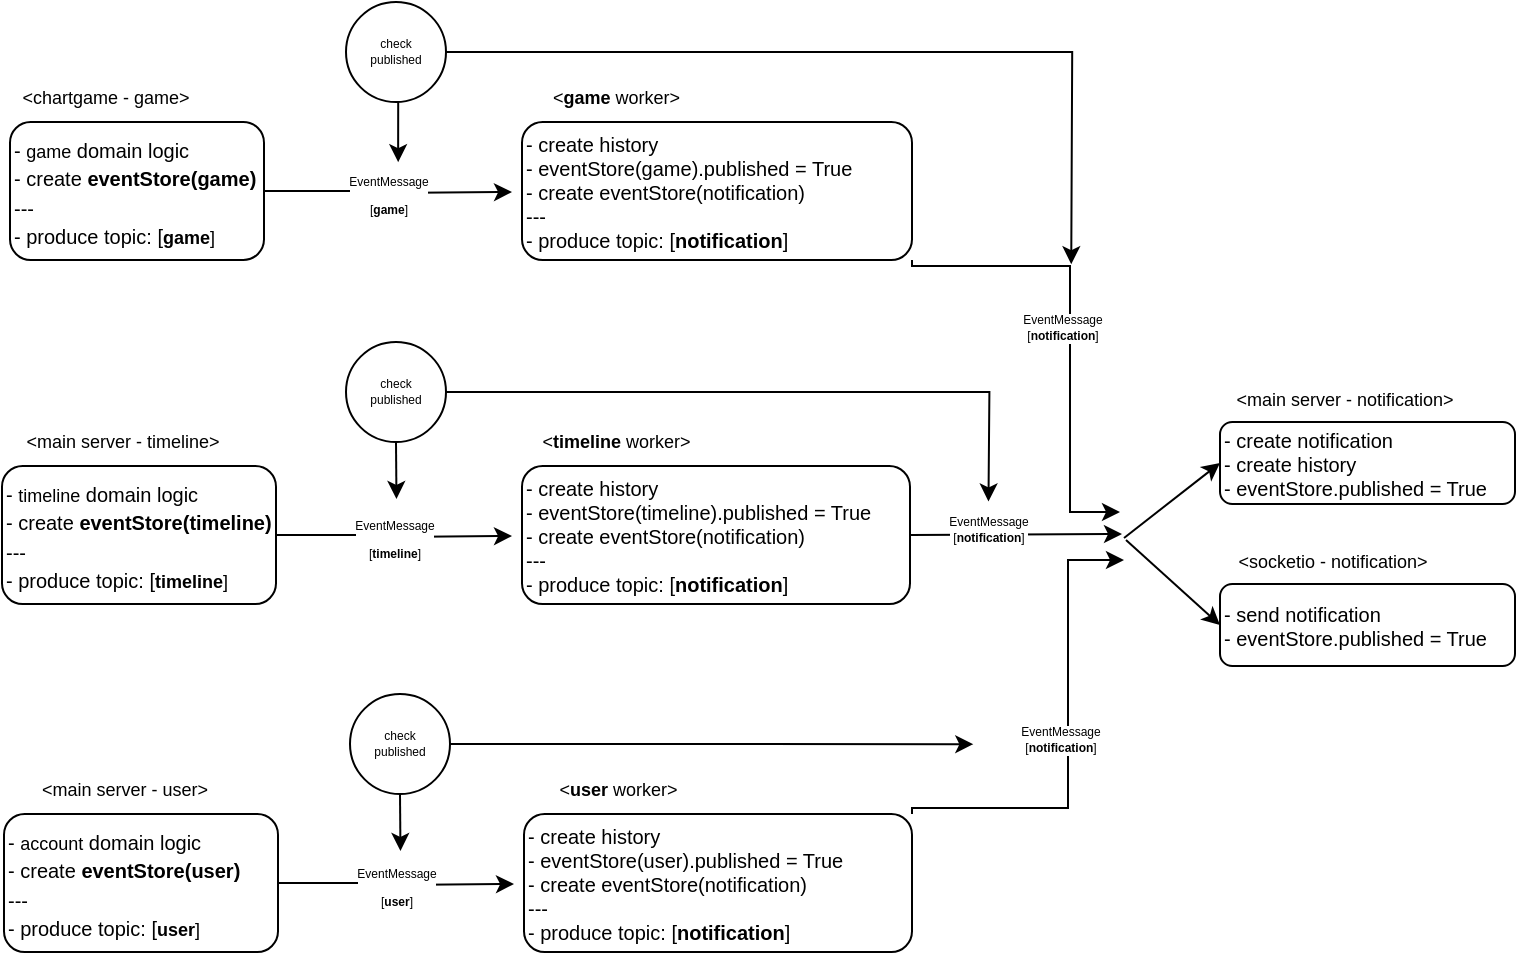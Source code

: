 <mxfile version="21.1.0" type="github">
  <diagram id="kS4wOgJoJpctDWW6DtEb" name="페이지-1">
    <mxGraphModel dx="989" dy="555" grid="0" gridSize="10" guides="1" tooltips="1" connect="1" arrows="1" fold="1" page="1" pageScale="1" pageWidth="1600" pageHeight="1200" math="0" shadow="0">
      <root>
        <mxCell id="0" />
        <mxCell id="1" parent="0" />
        <mxCell id="ygI4qlTkpjzLrh8nmS6X-7" value="&lt;p&gt;&lt;font style=&quot;font-size: 6px;&quot;&gt;EventMessage&lt;br&gt;[&lt;b style=&quot;&quot;&gt;game&lt;/b&gt;]&lt;/font&gt;&lt;/p&gt;" style="edgeStyle=orthogonalEdgeStyle;rounded=0;orthogonalLoop=1;jettySize=auto;html=1;exitX=1;exitY=0.5;exitDx=0;exitDy=0;" parent="1" source="ygI4qlTkpjzLrh8nmS6X-1" edge="1">
          <mxGeometry relative="1" as="geometry">
            <mxPoint x="289" y="143" as="targetPoint" />
          </mxGeometry>
        </mxCell>
        <mxCell id="ygI4qlTkpjzLrh8nmS6X-1" value="&lt;span style=&quot;background-color: initial; font-size: x-small;&quot;&gt;-&amp;nbsp;&lt;/span&gt;&lt;span style=&quot;font-size: 9px; text-align: center;&quot;&gt;game&lt;/span&gt;&lt;span style=&quot;background-color: initial; font-size: x-small;&quot;&gt;&amp;nbsp;domain logic&lt;br&gt;- create &lt;b&gt;eventStore(game)&lt;/b&gt;&lt;br&gt;---&lt;br&gt;- produce topic: [&lt;/span&gt;&lt;span style=&quot;font-size: 9px; text-align: center;&quot;&gt;&lt;b&gt;game&lt;/b&gt;]&lt;/span&gt;&lt;span style=&quot;background-color: initial; font-size: x-small;&quot;&gt;&lt;br&gt;&lt;/span&gt;" style="rounded=1;whiteSpace=wrap;html=1;align=left;" parent="1" vertex="1">
          <mxGeometry x="38" y="108" width="127" height="69" as="geometry" />
        </mxCell>
        <mxCell id="ygI4qlTkpjzLrh8nmS6X-2" value="&lt;font style=&quot;font-size: 9px;&quot;&gt;&amp;lt;chartgame - game&amp;gt;&lt;/font&gt;" style="text;html=1;strokeColor=none;fillColor=none;align=center;verticalAlign=middle;whiteSpace=wrap;rounded=0;" parent="1" vertex="1">
          <mxGeometry x="34" y="88" width="104" height="14" as="geometry" />
        </mxCell>
        <mxCell id="ygI4qlTkpjzLrh8nmS6X-18" value="&lt;font style=&quot;font-size: 9px;&quot;&gt;&lt;b&gt;&amp;nbsp;&lt;/b&gt;&amp;lt;&lt;b&gt;game &lt;/b&gt;worker&amp;gt;&lt;/font&gt;" style="text;html=1;strokeColor=none;fillColor=none;align=center;verticalAlign=middle;whiteSpace=wrap;rounded=0;" parent="1" vertex="1">
          <mxGeometry x="288" y="88" width="104" height="14" as="geometry" />
        </mxCell>
        <mxCell id="ygI4qlTkpjzLrh8nmS6X-44" style="edgeStyle=orthogonalEdgeStyle;rounded=0;orthogonalLoop=1;jettySize=auto;html=1;exitX=1;exitY=1;exitDx=0;exitDy=0;fontFamily=Helvetica;fontSize=6;" parent="1" source="ygI4qlTkpjzLrh8nmS6X-20" edge="1">
          <mxGeometry relative="1" as="geometry">
            <mxPoint x="593" y="303" as="targetPoint" />
            <Array as="points">
              <mxPoint x="489" y="180" />
              <mxPoint x="568" y="180" />
              <mxPoint x="568" y="303" />
            </Array>
          </mxGeometry>
        </mxCell>
        <mxCell id="ygI4qlTkpjzLrh8nmS6X-45" value="EventMessage&lt;br&gt;[&lt;b&gt;notification&lt;/b&gt;]" style="edgeLabel;html=1;align=center;verticalAlign=middle;resizable=0;points=[];fontSize=6;fontFamily=Helvetica;" parent="ygI4qlTkpjzLrh8nmS6X-44" vertex="1" connectable="0">
          <mxGeometry x="-0.33" y="-1" relative="1" as="geometry">
            <mxPoint x="1" y="30" as="offset" />
          </mxGeometry>
        </mxCell>
        <mxCell id="ygI4qlTkpjzLrh8nmS6X-20" value="&lt;span style=&quot;background-color: initial;&quot;&gt;&lt;font size=&quot;1&quot;&gt;&lt;div style=&quot;&quot;&gt;&lt;/div&gt;&lt;/font&gt;&lt;/span&gt;&lt;div style=&quot;font-size: x-small;&quot;&gt;- create history&lt;/div&gt;&lt;div style=&quot;font-size: x-small;&quot;&gt;- eventStore(game).published = True&lt;/div&gt;&lt;div style=&quot;font-size: x-small;&quot;&gt;- create eventStore(notification)&lt;/div&gt;&lt;div style=&quot;font-size: x-small;&quot;&gt;---&lt;/div&gt;&lt;div style=&quot;font-size: x-small;&quot;&gt;- produce topic: [&lt;b&gt;notification&lt;/b&gt;]&lt;/div&gt;" style="rounded=1;whiteSpace=wrap;html=1;align=left;" parent="1" vertex="1">
          <mxGeometry x="294" y="108" width="195" height="69" as="geometry" />
        </mxCell>
        <mxCell id="ygI4qlTkpjzLrh8nmS6X-30" value="&lt;span style=&quot;background-color: initial;&quot;&gt;&lt;font size=&quot;1&quot;&gt;&lt;div style=&quot;&quot;&gt;- create notification&lt;/div&gt;&lt;div style=&quot;&quot;&gt;- create history&lt;/div&gt;&lt;div style=&quot;&quot;&gt;- eventStore.published = True&lt;/div&gt;&lt;/font&gt;&lt;/span&gt;" style="rounded=1;whiteSpace=wrap;html=1;align=left;" parent="1" vertex="1">
          <mxGeometry x="643" y="258" width="147.5" height="41" as="geometry" />
        </mxCell>
        <mxCell id="ygI4qlTkpjzLrh8nmS6X-31" value="&lt;font style=&quot;font-size: 9px;&quot;&gt;&amp;lt;main server - notification&amp;gt;&lt;/font&gt;" style="text;html=1;strokeColor=none;fillColor=none;align=center;verticalAlign=middle;whiteSpace=wrap;rounded=0;" parent="1" vertex="1">
          <mxGeometry x="637" y="239" width="137" height="14" as="geometry" />
        </mxCell>
        <mxCell id="ygI4qlTkpjzLrh8nmS6X-32" value="&lt;span style=&quot;background-color: initial;&quot;&gt;&lt;font size=&quot;1&quot;&gt;&lt;div style=&quot;&quot;&gt;- send notification&lt;/div&gt;&lt;div style=&quot;&quot;&gt;- eventStore.published = True&lt;/div&gt;&lt;/font&gt;&lt;/span&gt;" style="rounded=1;whiteSpace=wrap;html=1;align=left;" parent="1" vertex="1">
          <mxGeometry x="643" y="339" width="147.5" height="41" as="geometry" />
        </mxCell>
        <mxCell id="ygI4qlTkpjzLrh8nmS6X-33" value="&lt;font style=&quot;font-size: 9px;&quot;&gt;&amp;lt;socketio - notification&amp;gt;&lt;/font&gt;" style="text;html=1;strokeColor=none;fillColor=none;align=center;verticalAlign=middle;whiteSpace=wrap;rounded=0;" parent="1" vertex="1">
          <mxGeometry x="637" y="320" width="125" height="14" as="geometry" />
        </mxCell>
        <mxCell id="ygI4qlTkpjzLrh8nmS6X-34" value="" style="edgeStyle=none;orthogonalLoop=1;jettySize=auto;html=1;rounded=0;fontFamily=Helvetica;fontSize=6;entryX=0;entryY=0.5;entryDx=0;entryDy=0;" parent="1" target="ygI4qlTkpjzLrh8nmS6X-30" edge="1">
          <mxGeometry width="80" relative="1" as="geometry">
            <mxPoint x="595" y="316" as="sourcePoint" />
            <mxPoint x="642" y="316.21" as="targetPoint" />
            <Array as="points" />
          </mxGeometry>
        </mxCell>
        <mxCell id="ygI4qlTkpjzLrh8nmS6X-35" value="" style="edgeStyle=none;orthogonalLoop=1;jettySize=auto;html=1;rounded=0;fontFamily=Helvetica;fontSize=6;entryX=0;entryY=0.5;entryDx=0;entryDy=0;" parent="1" target="ygI4qlTkpjzLrh8nmS6X-32" edge="1">
          <mxGeometry width="80" relative="1" as="geometry">
            <mxPoint x="596" y="317" as="sourcePoint" />
            <mxPoint x="626" y="331" as="targetPoint" />
            <Array as="points" />
          </mxGeometry>
        </mxCell>
        <mxCell id="ygI4qlTkpjzLrh8nmS6X-36" value="&lt;p&gt;&lt;font style=&quot;font-size: 6px;&quot;&gt;EventMessage&lt;br&gt;[&lt;b style=&quot;&quot;&gt;timeline&lt;/b&gt;]&lt;/font&gt;&lt;/p&gt;" style="edgeStyle=orthogonalEdgeStyle;rounded=0;orthogonalLoop=1;jettySize=auto;html=1;exitX=1;exitY=0.5;exitDx=0;exitDy=0;" parent="1" source="ygI4qlTkpjzLrh8nmS6X-37" edge="1">
          <mxGeometry relative="1" as="geometry">
            <mxPoint x="289" y="315" as="targetPoint" />
          </mxGeometry>
        </mxCell>
        <mxCell id="ygI4qlTkpjzLrh8nmS6X-37" value="&lt;span style=&quot;background-color: initial; font-size: x-small;&quot;&gt;-&amp;nbsp;&lt;/span&gt;&lt;span style=&quot;font-size: 9px; text-align: center;&quot;&gt;timeline&lt;/span&gt;&lt;span style=&quot;background-color: initial; font-size: x-small;&quot;&gt;&amp;nbsp;domain logic&lt;br&gt;- create &lt;b&gt;eventStore(timeline)&lt;/b&gt;&lt;br&gt;---&lt;br&gt;- produce topic: [&lt;/span&gt;&lt;span style=&quot;font-size: 9px; text-align: center;&quot;&gt;&lt;b&gt;timeline&lt;/b&gt;&lt;/span&gt;&lt;span style=&quot;font-size: 9px; text-align: center;&quot;&gt;]&lt;/span&gt;&lt;span style=&quot;background-color: initial; font-size: x-small;&quot;&gt;&lt;br&gt;&lt;/span&gt;" style="rounded=1;whiteSpace=wrap;html=1;align=left;" parent="1" vertex="1">
          <mxGeometry x="34" y="280" width="137" height="69" as="geometry" />
        </mxCell>
        <mxCell id="ygI4qlTkpjzLrh8nmS6X-38" value="&lt;font style=&quot;font-size: 9px;&quot;&gt;&amp;lt;main server - timeline&amp;gt;&lt;/font&gt;" style="text;html=1;strokeColor=none;fillColor=none;align=center;verticalAlign=middle;whiteSpace=wrap;rounded=0;" parent="1" vertex="1">
          <mxGeometry x="34" y="260" width="121" height="14" as="geometry" />
        </mxCell>
        <mxCell id="ygI4qlTkpjzLrh8nmS6X-39" value="&lt;font style=&quot;font-size: 9px;&quot;&gt;&lt;b&gt;&amp;nbsp;&lt;/b&gt;&amp;lt;&lt;b&gt;timeline&amp;nbsp;&lt;/b&gt;worker&amp;gt;&lt;/font&gt;" style="text;html=1;strokeColor=none;fillColor=none;align=center;verticalAlign=middle;whiteSpace=wrap;rounded=0;" parent="1" vertex="1">
          <mxGeometry x="288" y="260" width="104" height="14" as="geometry" />
        </mxCell>
        <mxCell id="ygI4qlTkpjzLrh8nmS6X-42" style="edgeStyle=none;rounded=0;orthogonalLoop=1;jettySize=auto;html=1;exitX=1;exitY=0.5;exitDx=0;exitDy=0;fontFamily=Helvetica;fontSize=6;" parent="1" source="ygI4qlTkpjzLrh8nmS6X-40" edge="1">
          <mxGeometry relative="1" as="geometry">
            <mxPoint x="594" y="314" as="targetPoint" />
          </mxGeometry>
        </mxCell>
        <mxCell id="ygI4qlTkpjzLrh8nmS6X-46" value="EventMessage&lt;br&gt;[&lt;b&gt;notification&lt;/b&gt;]" style="edgeLabel;html=1;align=center;verticalAlign=middle;resizable=0;points=[];fontSize=6;fontFamily=Helvetica;" parent="ygI4qlTkpjzLrh8nmS6X-42" vertex="1" connectable="0">
          <mxGeometry x="-0.329" y="3" relative="1" as="geometry">
            <mxPoint x="3" as="offset" />
          </mxGeometry>
        </mxCell>
        <mxCell id="ygI4qlTkpjzLrh8nmS6X-40" value="&lt;span style=&quot;background-color: initial;&quot;&gt;&lt;font size=&quot;1&quot;&gt;&lt;div style=&quot;&quot;&gt;- create history&lt;/div&gt;&lt;div style=&quot;&quot;&gt;- eventStore(timeline).published = True&lt;/div&gt;&lt;div style=&quot;&quot;&gt;- create eventStore(notification)&lt;/div&gt;&lt;div style=&quot;&quot;&gt;---&lt;/div&gt;&lt;div style=&quot;&quot;&gt;- produce topic: [&lt;b&gt;notification&lt;/b&gt;]&lt;/div&gt;&lt;/font&gt;&lt;/span&gt;" style="rounded=1;whiteSpace=wrap;html=1;align=left;" parent="1" vertex="1">
          <mxGeometry x="294" y="280" width="194" height="69" as="geometry" />
        </mxCell>
        <mxCell id="ygI4qlTkpjzLrh8nmS6X-47" value="&lt;p&gt;&lt;font style=&quot;font-size: 6px;&quot;&gt;EventMessage&lt;br&gt;[&lt;b style=&quot;&quot;&gt;user&lt;/b&gt;]&lt;/font&gt;&lt;/p&gt;" style="edgeStyle=orthogonalEdgeStyle;rounded=0;orthogonalLoop=1;jettySize=auto;html=1;exitX=1;exitY=0.5;exitDx=0;exitDy=0;" parent="1" source="ygI4qlTkpjzLrh8nmS6X-48" edge="1">
          <mxGeometry relative="1" as="geometry">
            <mxPoint x="290" y="489" as="targetPoint" />
          </mxGeometry>
        </mxCell>
        <mxCell id="ygI4qlTkpjzLrh8nmS6X-48" value="&lt;span style=&quot;background-color: initial; font-size: x-small;&quot;&gt;-&amp;nbsp;&lt;/span&gt;&lt;span style=&quot;font-size: 9px; text-align: center;&quot;&gt;account&lt;/span&gt;&lt;span style=&quot;background-color: initial; font-size: x-small;&quot;&gt;&amp;nbsp;domain logic&lt;br&gt;- create &lt;b&gt;eventStore(user)&lt;/b&gt;&lt;br&gt;---&lt;br&gt;- produce topic: [&lt;/span&gt;&lt;span style=&quot;font-size: 9px; text-align: center;&quot;&gt;&lt;b&gt;user&lt;/b&gt;&lt;/span&gt;&lt;span style=&quot;font-size: 9px; text-align: center;&quot;&gt;]&lt;/span&gt;&lt;span style=&quot;background-color: initial; font-size: x-small;&quot;&gt;&lt;br&gt;&lt;/span&gt;" style="rounded=1;whiteSpace=wrap;html=1;align=left;" parent="1" vertex="1">
          <mxGeometry x="35" y="454" width="137" height="69" as="geometry" />
        </mxCell>
        <mxCell id="ygI4qlTkpjzLrh8nmS6X-49" value="&lt;font style=&quot;font-size: 9px;&quot;&gt;&amp;lt;main server - user&amp;gt;&lt;/font&gt;" style="text;html=1;strokeColor=none;fillColor=none;align=center;verticalAlign=middle;whiteSpace=wrap;rounded=0;" parent="1" vertex="1">
          <mxGeometry x="35" y="434" width="121" height="14" as="geometry" />
        </mxCell>
        <mxCell id="ygI4qlTkpjzLrh8nmS6X-50" value="&lt;font style=&quot;font-size: 9px;&quot;&gt;&lt;b&gt;&amp;nbsp;&lt;/b&gt;&amp;lt;&lt;b&gt;user&amp;nbsp;&lt;/b&gt;worker&amp;gt;&lt;/font&gt;" style="text;html=1;strokeColor=none;fillColor=none;align=center;verticalAlign=middle;whiteSpace=wrap;rounded=0;" parent="1" vertex="1">
          <mxGeometry x="289" y="434" width="104" height="14" as="geometry" />
        </mxCell>
        <mxCell id="ygI4qlTkpjzLrh8nmS6X-52" style="edgeStyle=orthogonalEdgeStyle;rounded=0;orthogonalLoop=1;jettySize=auto;html=1;exitX=1;exitY=0;exitDx=0;exitDy=0;fontFamily=Helvetica;fontSize=6;" parent="1" source="ygI4qlTkpjzLrh8nmS6X-51" edge="1">
          <mxGeometry relative="1" as="geometry">
            <mxPoint x="595" y="327" as="targetPoint" />
            <Array as="points">
              <mxPoint x="489" y="451" />
              <mxPoint x="567" y="451" />
              <mxPoint x="567" y="327" />
            </Array>
          </mxGeometry>
        </mxCell>
        <mxCell id="ygI4qlTkpjzLrh8nmS6X-53" value="EventMessage&lt;br&gt;[&lt;b&gt;notification&lt;/b&gt;]" style="edgeLabel;html=1;align=center;verticalAlign=middle;resizable=0;points=[];fontSize=6;fontFamily=Helvetica;" parent="ygI4qlTkpjzLrh8nmS6X-52" vertex="1" connectable="0">
          <mxGeometry x="-0.483" relative="1" as="geometry">
            <mxPoint x="17" y="-34" as="offset" />
          </mxGeometry>
        </mxCell>
        <mxCell id="ygI4qlTkpjzLrh8nmS6X-51" value="&lt;span style=&quot;background-color: initial;&quot;&gt;&lt;font size=&quot;1&quot;&gt;&lt;div style=&quot;&quot;&gt;- create history&lt;/div&gt;&lt;div style=&quot;&quot;&gt;- eventStore(user).published = True&lt;/div&gt;&lt;div style=&quot;&quot;&gt;- create eventStore(notification)&lt;/div&gt;&lt;div style=&quot;&quot;&gt;---&lt;/div&gt;&lt;div style=&quot;&quot;&gt;- produce topic: [&lt;b&gt;notification&lt;/b&gt;]&lt;/div&gt;&lt;/font&gt;&lt;/span&gt;" style="rounded=1;whiteSpace=wrap;html=1;align=left;" parent="1" vertex="1">
          <mxGeometry x="295" y="454" width="194" height="69" as="geometry" />
        </mxCell>
        <mxCell id="n5KtZQD_1HHvi992WCK9-2" style="edgeStyle=orthogonalEdgeStyle;rounded=0;orthogonalLoop=1;jettySize=auto;html=1;exitX=0.5;exitY=1;exitDx=0;exitDy=0;fontFamily=Helvetica;fontSize=6;" parent="1" source="n5KtZQD_1HHvi992WCK9-1" edge="1">
          <mxGeometry relative="1" as="geometry">
            <mxPoint x="232.069" y="128.069" as="targetPoint" />
          </mxGeometry>
        </mxCell>
        <mxCell id="n5KtZQD_1HHvi992WCK9-11" style="edgeStyle=orthogonalEdgeStyle;rounded=0;orthogonalLoop=1;jettySize=auto;html=1;exitX=1;exitY=0.5;exitDx=0;exitDy=0;fontFamily=Helvetica;fontSize=6;" parent="1" source="n5KtZQD_1HHvi992WCK9-1" edge="1">
          <mxGeometry relative="1" as="geometry">
            <mxPoint x="568.621" y="179.103" as="targetPoint" />
          </mxGeometry>
        </mxCell>
        <mxCell id="n5KtZQD_1HHvi992WCK9-1" value="check&lt;br&gt;published" style="ellipse;whiteSpace=wrap;html=1;fontFamily=Helvetica;fontSize=6;" parent="1" vertex="1">
          <mxGeometry x="206" y="48" width="50" height="50" as="geometry" />
        </mxCell>
        <mxCell id="n5KtZQD_1HHvi992WCK9-5" style="edgeStyle=orthogonalEdgeStyle;rounded=0;orthogonalLoop=1;jettySize=auto;html=1;exitX=0.5;exitY=1;exitDx=0;exitDy=0;fontFamily=Helvetica;fontSize=6;" parent="1" source="n5KtZQD_1HHvi992WCK9-6" edge="1">
          <mxGeometry relative="1" as="geometry">
            <mxPoint x="231.241" y="296.483" as="targetPoint" />
          </mxGeometry>
        </mxCell>
        <mxCell id="n5KtZQD_1HHvi992WCK9-10" style="edgeStyle=orthogonalEdgeStyle;rounded=0;orthogonalLoop=1;jettySize=auto;html=1;exitX=1;exitY=0.5;exitDx=0;exitDy=0;fontFamily=Helvetica;fontSize=6;" parent="1" source="n5KtZQD_1HHvi992WCK9-6" edge="1">
          <mxGeometry relative="1" as="geometry">
            <mxPoint x="527.241" y="297.724" as="targetPoint" />
          </mxGeometry>
        </mxCell>
        <mxCell id="n5KtZQD_1HHvi992WCK9-6" value="check&lt;br&gt;published" style="ellipse;whiteSpace=wrap;html=1;fontFamily=Helvetica;fontSize=6;" parent="1" vertex="1">
          <mxGeometry x="206" y="218" width="50" height="50" as="geometry" />
        </mxCell>
        <mxCell id="n5KtZQD_1HHvi992WCK9-7" style="edgeStyle=orthogonalEdgeStyle;rounded=0;orthogonalLoop=1;jettySize=auto;html=1;exitX=0.5;exitY=1;exitDx=0;exitDy=0;fontFamily=Helvetica;fontSize=6;" parent="1" source="n5KtZQD_1HHvi992WCK9-8" edge="1">
          <mxGeometry relative="1" as="geometry">
            <mxPoint x="233.241" y="472.483" as="targetPoint" />
          </mxGeometry>
        </mxCell>
        <mxCell id="n5KtZQD_1HHvi992WCK9-9" style="edgeStyle=orthogonalEdgeStyle;rounded=0;orthogonalLoop=1;jettySize=auto;html=1;exitX=1;exitY=0.5;exitDx=0;exitDy=0;fontFamily=Helvetica;fontSize=6;" parent="1" source="n5KtZQD_1HHvi992WCK9-8" edge="1">
          <mxGeometry relative="1" as="geometry">
            <mxPoint x="519.655" y="419.103" as="targetPoint" />
          </mxGeometry>
        </mxCell>
        <mxCell id="n5KtZQD_1HHvi992WCK9-8" value="check&lt;br&gt;published" style="ellipse;whiteSpace=wrap;html=1;fontFamily=Helvetica;fontSize=6;" parent="1" vertex="1">
          <mxGeometry x="208" y="394" width="50" height="50" as="geometry" />
        </mxCell>
      </root>
    </mxGraphModel>
  </diagram>
</mxfile>
